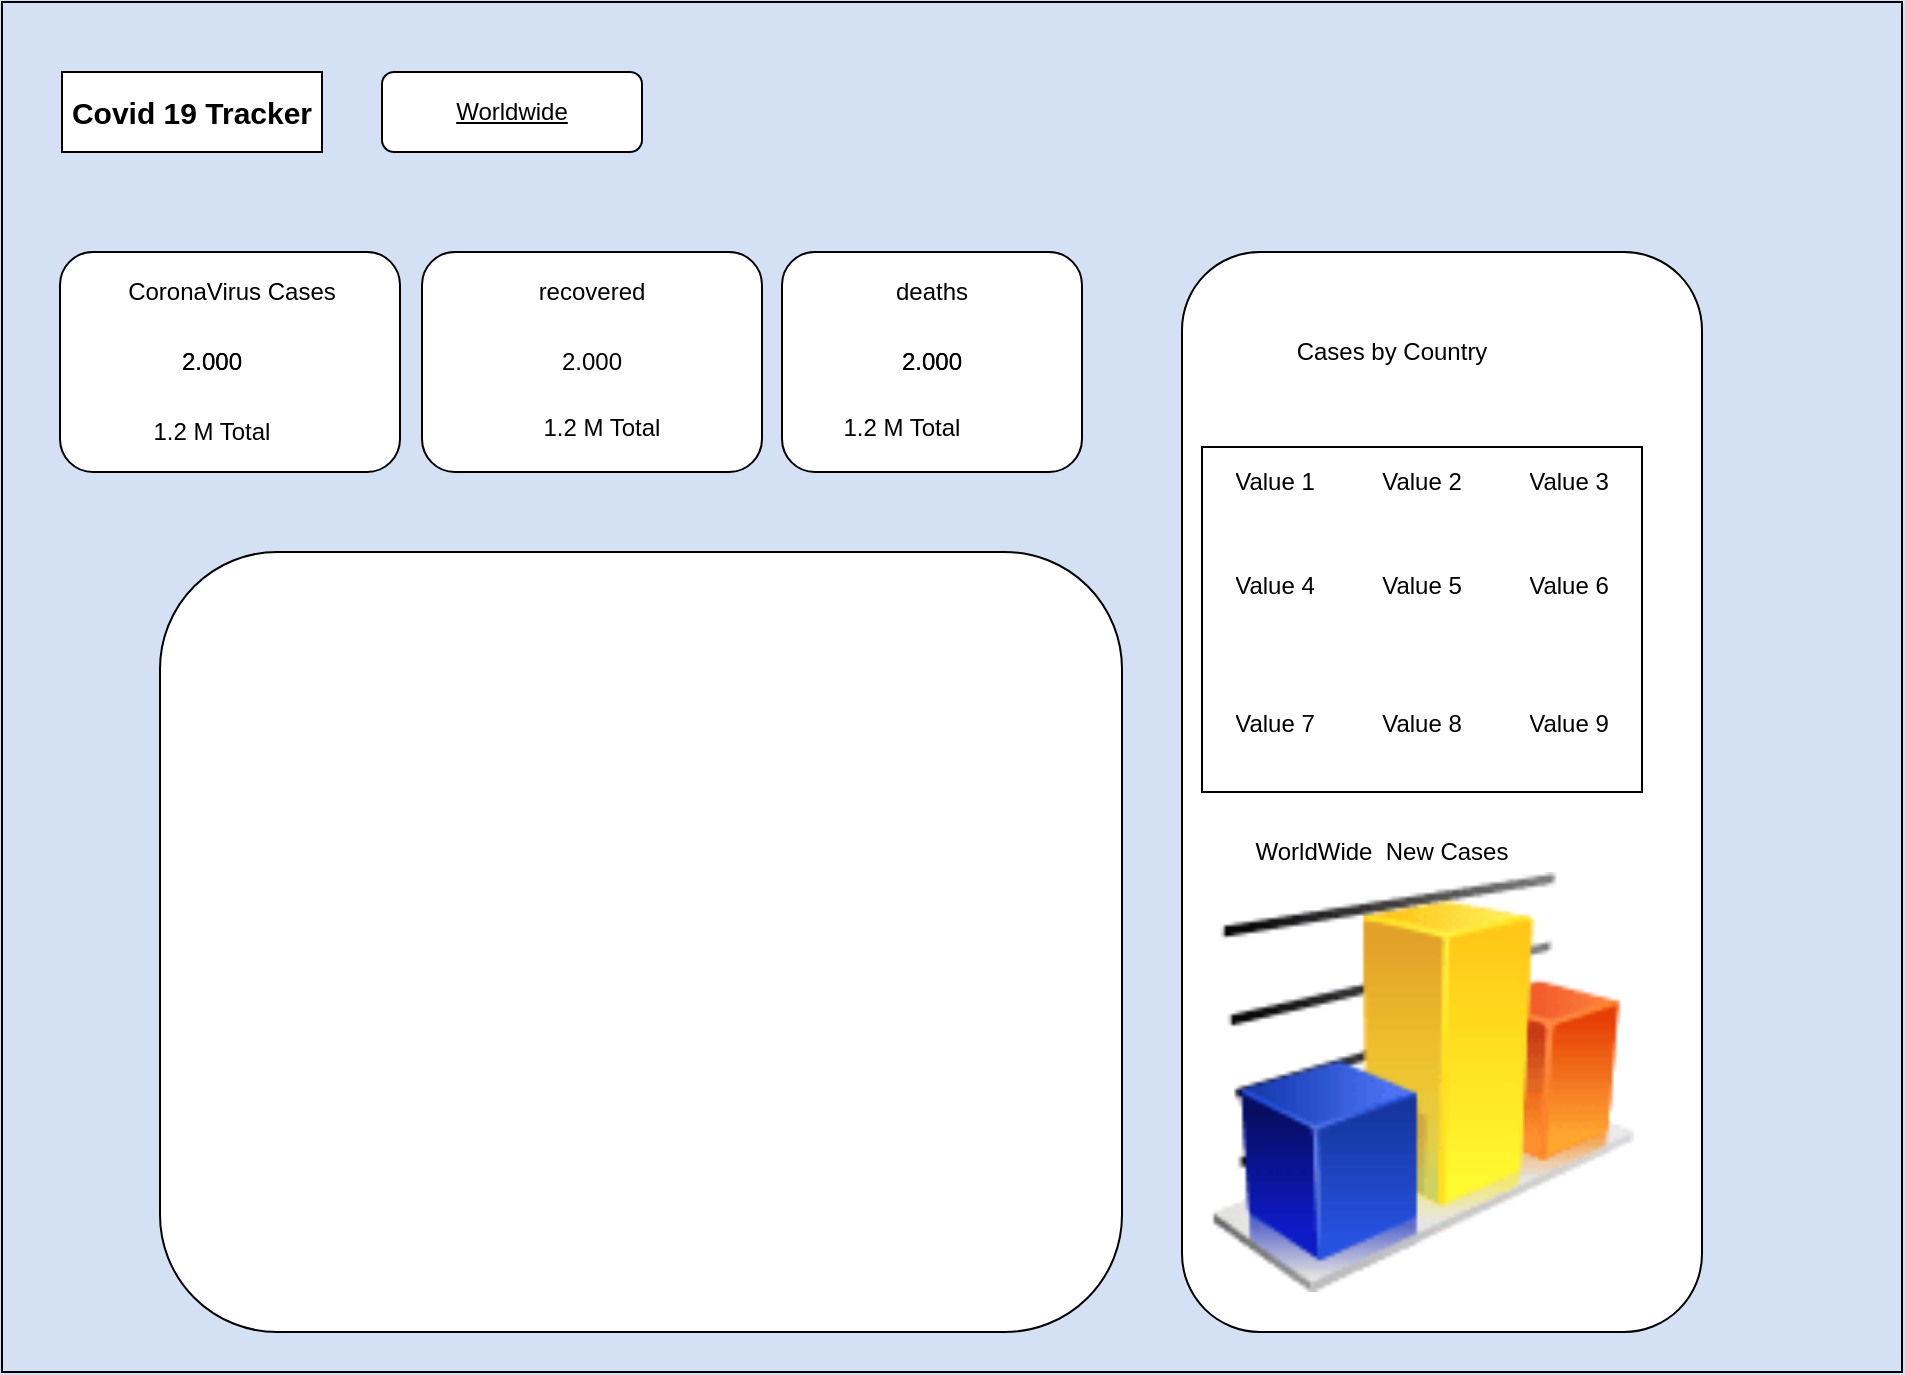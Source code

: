 <mxfile version="14.1.7" type="github">
  <diagram id="C5RBs43oDa-KdzZeNtuy" name="Page-1">
    <mxGraphModel dx="644" dy="533" grid="1" gridSize="10" guides="1" tooltips="1" connect="1" arrows="1" fold="1" page="1" pageScale="1" pageWidth="827" pageHeight="1169" background="#D4E1F5" math="0" shadow="0">
      <root>
        <mxCell id="WIyWlLk6GJQsqaUBKTNV-0" />
        <mxCell id="WIyWlLk6GJQsqaUBKTNV-1" parent="WIyWlLk6GJQsqaUBKTNV-0" />
        <mxCell id="MkvDkvvttbe9MnteuLk_-0" value="" style="rounded=1;whiteSpace=wrap;html=1;arcSize=0;fillColor=#D4E1F5;" vertex="1" parent="WIyWlLk6GJQsqaUBKTNV-1">
          <mxGeometry x="300" y="55" width="950" height="685" as="geometry" />
        </mxCell>
        <mxCell id="MkvDkvvttbe9MnteuLk_-1" value="&lt;font style=&quot;font-size: 15px&quot;&gt;&lt;b&gt;Covid 19 Tracker&lt;/b&gt;&lt;/font&gt;" style="rounded=0;whiteSpace=wrap;html=1;" vertex="1" parent="WIyWlLk6GJQsqaUBKTNV-1">
          <mxGeometry x="330" y="90" width="130" height="40" as="geometry" />
        </mxCell>
        <mxCell id="MkvDkvvttbe9MnteuLk_-2" value="&lt;u&gt;Worldwide&lt;/u&gt;" style="rounded=1;whiteSpace=wrap;html=1;" vertex="1" parent="WIyWlLk6GJQsqaUBKTNV-1">
          <mxGeometry x="490" y="90" width="130" height="40" as="geometry" />
        </mxCell>
        <mxCell id="MkvDkvvttbe9MnteuLk_-11" value="" style="rounded=1;whiteSpace=wrap;html=1;" vertex="1" parent="WIyWlLk6GJQsqaUBKTNV-1">
          <mxGeometry x="690" y="180" width="150" height="110" as="geometry" />
        </mxCell>
        <mxCell id="MkvDkvvttbe9MnteuLk_-12" value="CoronaVirus Cases" style="text;html=1;strokeColor=none;fillColor=none;align=center;verticalAlign=middle;whiteSpace=wrap;rounded=0;" vertex="1" parent="WIyWlLk6GJQsqaUBKTNV-1">
          <mxGeometry x="530" y="190" width="130" height="20" as="geometry" />
        </mxCell>
        <mxCell id="MkvDkvvttbe9MnteuLk_-13" value="2.000" style="text;html=1;strokeColor=none;fillColor=none;align=center;verticalAlign=middle;whiteSpace=wrap;rounded=0;" vertex="1" parent="WIyWlLk6GJQsqaUBKTNV-1">
          <mxGeometry x="540" y="225" width="40" height="20" as="geometry" />
        </mxCell>
        <mxCell id="MkvDkvvttbe9MnteuLk_-14" value="1.2 M Total" style="text;html=1;strokeColor=none;fillColor=none;align=center;verticalAlign=middle;whiteSpace=wrap;rounded=0;" vertex="1" parent="WIyWlLk6GJQsqaUBKTNV-1">
          <mxGeometry x="530" y="260" width="70" height="20" as="geometry" />
        </mxCell>
        <mxCell id="MkvDkvvttbe9MnteuLk_-15" value="CoronaVirus Cases" style="text;html=1;strokeColor=none;fillColor=none;align=center;verticalAlign=middle;whiteSpace=wrap;rounded=0;" vertex="1" parent="WIyWlLk6GJQsqaUBKTNV-1">
          <mxGeometry x="340" y="190" width="130" height="20" as="geometry" />
        </mxCell>
        <mxCell id="MkvDkvvttbe9MnteuLk_-16" value="2.000" style="text;html=1;strokeColor=none;fillColor=none;align=center;verticalAlign=middle;whiteSpace=wrap;rounded=0;" vertex="1" parent="WIyWlLk6GJQsqaUBKTNV-1">
          <mxGeometry x="350" y="225" width="40" height="20" as="geometry" />
        </mxCell>
        <mxCell id="MkvDkvvttbe9MnteuLk_-17" value="1.2 M Total" style="text;html=1;strokeColor=none;fillColor=none;align=center;verticalAlign=middle;whiteSpace=wrap;rounded=0;" vertex="1" parent="WIyWlLk6GJQsqaUBKTNV-1">
          <mxGeometry x="340" y="260" width="70" height="20" as="geometry" />
        </mxCell>
        <mxCell id="MkvDkvvttbe9MnteuLk_-18" value="" style="rounded=1;whiteSpace=wrap;html=1;" vertex="1" parent="WIyWlLk6GJQsqaUBKTNV-1">
          <mxGeometry x="510" y="180" width="170" height="110" as="geometry" />
        </mxCell>
        <mxCell id="MkvDkvvttbe9MnteuLk_-20" value="recovered" style="text;html=1;strokeColor=none;fillColor=none;align=center;verticalAlign=middle;whiteSpace=wrap;rounded=0;" vertex="1" parent="WIyWlLk6GJQsqaUBKTNV-1">
          <mxGeometry x="530" y="190" width="130" height="20" as="geometry" />
        </mxCell>
        <mxCell id="MkvDkvvttbe9MnteuLk_-22" value="2.000" style="text;html=1;strokeColor=none;fillColor=none;align=center;verticalAlign=middle;whiteSpace=wrap;rounded=0;" vertex="1" parent="WIyWlLk6GJQsqaUBKTNV-1">
          <mxGeometry x="575" y="225" width="40" height="20" as="geometry" />
        </mxCell>
        <mxCell id="MkvDkvvttbe9MnteuLk_-23" value="1.2 M Total" style="text;html=1;strokeColor=none;fillColor=none;align=center;verticalAlign=middle;whiteSpace=wrap;rounded=0;" vertex="1" parent="WIyWlLk6GJQsqaUBKTNV-1">
          <mxGeometry x="565" y="257.5" width="70" height="20" as="geometry" />
        </mxCell>
        <mxCell id="MkvDkvvttbe9MnteuLk_-24" value="deaths" style="text;html=1;strokeColor=none;fillColor=none;align=center;verticalAlign=middle;whiteSpace=wrap;rounded=0;" vertex="1" parent="WIyWlLk6GJQsqaUBKTNV-1">
          <mxGeometry x="700" y="190" width="130" height="20" as="geometry" />
        </mxCell>
        <mxCell id="MkvDkvvttbe9MnteuLk_-25" value="2.000" style="text;html=1;strokeColor=none;fillColor=none;align=center;verticalAlign=middle;whiteSpace=wrap;rounded=0;" vertex="1" parent="WIyWlLk6GJQsqaUBKTNV-1">
          <mxGeometry x="745" y="225" width="40" height="20" as="geometry" />
        </mxCell>
        <mxCell id="MkvDkvvttbe9MnteuLk_-26" value="2.000" style="text;html=1;strokeColor=none;fillColor=none;align=center;verticalAlign=middle;whiteSpace=wrap;rounded=0;" vertex="1" parent="WIyWlLk6GJQsqaUBKTNV-1">
          <mxGeometry x="745" y="225" width="40" height="20" as="geometry" />
        </mxCell>
        <mxCell id="MkvDkvvttbe9MnteuLk_-27" value="1.2 M Total" style="text;html=1;strokeColor=none;fillColor=none;align=center;verticalAlign=middle;whiteSpace=wrap;rounded=0;" vertex="1" parent="WIyWlLk6GJQsqaUBKTNV-1">
          <mxGeometry x="715" y="257.5" width="70" height="20" as="geometry" />
        </mxCell>
        <mxCell id="MkvDkvvttbe9MnteuLk_-29" value="" style="rounded=1;whiteSpace=wrap;html=1;" vertex="1" parent="WIyWlLk6GJQsqaUBKTNV-1">
          <mxGeometry x="329" y="180" width="170" height="110" as="geometry" />
        </mxCell>
        <mxCell id="MkvDkvvttbe9MnteuLk_-30" value="CoronaVirus Cases" style="text;html=1;strokeColor=none;fillColor=none;align=center;verticalAlign=middle;whiteSpace=wrap;rounded=0;" vertex="1" parent="WIyWlLk6GJQsqaUBKTNV-1">
          <mxGeometry x="350" y="190" width="130" height="20" as="geometry" />
        </mxCell>
        <mxCell id="MkvDkvvttbe9MnteuLk_-31" value="2.000" style="text;html=1;strokeColor=none;fillColor=none;align=center;verticalAlign=middle;whiteSpace=wrap;rounded=0;" vertex="1" parent="WIyWlLk6GJQsqaUBKTNV-1">
          <mxGeometry x="385" y="225" width="40" height="20" as="geometry" />
        </mxCell>
        <mxCell id="MkvDkvvttbe9MnteuLk_-32" value="2.000" style="text;html=1;strokeColor=none;fillColor=none;align=center;verticalAlign=middle;whiteSpace=wrap;rounded=0;" vertex="1" parent="WIyWlLk6GJQsqaUBKTNV-1">
          <mxGeometry x="385" y="225" width="40" height="20" as="geometry" />
        </mxCell>
        <mxCell id="MkvDkvvttbe9MnteuLk_-33" value="1.2 M Total" style="text;html=1;strokeColor=none;fillColor=none;align=center;verticalAlign=middle;whiteSpace=wrap;rounded=0;" vertex="1" parent="WIyWlLk6GJQsqaUBKTNV-1">
          <mxGeometry x="370" y="260" width="70" height="20" as="geometry" />
        </mxCell>
        <mxCell id="MkvDkvvttbe9MnteuLk_-34" value="" style="rounded=1;whiteSpace=wrap;html=1;" vertex="1" parent="WIyWlLk6GJQsqaUBKTNV-1">
          <mxGeometry x="379" y="330" width="481" height="390" as="geometry" />
        </mxCell>
        <mxCell id="MkvDkvvttbe9MnteuLk_-35" value="" style="shape=image;html=1;verticalAlign=top;verticalLabelPosition=bottom;labelBackgroundColor=#ffffff;imageAspect=0;aspect=fixed;image=https://cdn2.iconfinder.com/data/icons/social-media-2259/512/google-128.png" vertex="1" parent="WIyWlLk6GJQsqaUBKTNV-1">
          <mxGeometry x="552" y="461" width="128" height="128" as="geometry" />
        </mxCell>
        <mxCell id="MkvDkvvttbe9MnteuLk_-36" value="" style="rounded=1;whiteSpace=wrap;html=1;" vertex="1" parent="WIyWlLk6GJQsqaUBKTNV-1">
          <mxGeometry x="890" y="180" width="260" height="540" as="geometry" />
        </mxCell>
        <mxCell id="MkvDkvvttbe9MnteuLk_-37" value="" style="image;html=1;image=img/lib/clip_art/finance/Graph_128x128.png" vertex="1" parent="WIyWlLk6GJQsqaUBKTNV-1">
          <mxGeometry x="900" y="490" width="220" height="210" as="geometry" />
        </mxCell>
        <mxCell id="MkvDkvvttbe9MnteuLk_-39" value="Cases by Country" style="text;html=1;strokeColor=none;fillColor=none;align=center;verticalAlign=middle;whiteSpace=wrap;rounded=0;" vertex="1" parent="WIyWlLk6GJQsqaUBKTNV-1">
          <mxGeometry x="920" y="220" width="150" height="20" as="geometry" />
        </mxCell>
        <mxCell id="MkvDkvvttbe9MnteuLk_-40" value="WorldWide&amp;nbsp; New Cases" style="text;html=1;strokeColor=none;fillColor=none;align=center;verticalAlign=middle;whiteSpace=wrap;rounded=0;" vertex="1" parent="WIyWlLk6GJQsqaUBKTNV-1">
          <mxGeometry x="920" y="470" width="140" height="20" as="geometry" />
        </mxCell>
        <mxCell id="MkvDkvvttbe9MnteuLk_-51" value="" style="shape=table;html=1;whiteSpace=wrap;startSize=0;container=1;collapsible=0;childLayout=tableLayout;columnLines=0;rowLines=0;fillColor=none;" vertex="1" parent="WIyWlLk6GJQsqaUBKTNV-1">
          <mxGeometry x="900" y="277.5" width="220" height="172.5" as="geometry" />
        </mxCell>
        <mxCell id="MkvDkvvttbe9MnteuLk_-52" value="" style="shape=partialRectangle;html=1;whiteSpace=wrap;collapsible=0;dropTarget=0;pointerEvents=0;fillColor=none;top=0;left=0;bottom=0;right=0;points=[[0,0.5],[1,0.5]];portConstraint=eastwest;" vertex="1" parent="MkvDkvvttbe9MnteuLk_-51">
          <mxGeometry width="220" height="35" as="geometry" />
        </mxCell>
        <mxCell id="MkvDkvvttbe9MnteuLk_-53" value="Value 1" style="shape=partialRectangle;html=1;whiteSpace=wrap;connectable=0;fillColor=none;top=0;left=0;bottom=0;right=0;overflow=hidden;" vertex="1" parent="MkvDkvvttbe9MnteuLk_-52">
          <mxGeometry width="73" height="35" as="geometry" />
        </mxCell>
        <mxCell id="MkvDkvvttbe9MnteuLk_-54" value="Value 2" style="shape=partialRectangle;html=1;whiteSpace=wrap;connectable=0;fillColor=none;top=0;left=0;bottom=0;right=0;overflow=hidden;" vertex="1" parent="MkvDkvvttbe9MnteuLk_-52">
          <mxGeometry x="73" width="74" height="35" as="geometry" />
        </mxCell>
        <mxCell id="MkvDkvvttbe9MnteuLk_-55" value="Value 3" style="shape=partialRectangle;html=1;whiteSpace=wrap;connectable=0;fillColor=none;top=0;left=0;bottom=0;right=0;overflow=hidden;" vertex="1" parent="MkvDkvvttbe9MnteuLk_-52">
          <mxGeometry x="147" width="73" height="35" as="geometry" />
        </mxCell>
        <mxCell id="MkvDkvvttbe9MnteuLk_-56" value="" style="shape=partialRectangle;html=1;whiteSpace=wrap;collapsible=0;dropTarget=0;pointerEvents=0;fillColor=none;top=0;left=0;bottom=0;right=0;points=[[0,0.5],[1,0.5]];portConstraint=eastwest;" vertex="1" parent="MkvDkvvttbe9MnteuLk_-51">
          <mxGeometry y="35" width="220" height="69" as="geometry" />
        </mxCell>
        <mxCell id="MkvDkvvttbe9MnteuLk_-57" value="Value 4" style="shape=partialRectangle;html=1;whiteSpace=wrap;connectable=0;fillColor=none;top=0;left=0;bottom=0;right=0;overflow=hidden;" vertex="1" parent="MkvDkvvttbe9MnteuLk_-56">
          <mxGeometry width="73" height="69" as="geometry" />
        </mxCell>
        <mxCell id="MkvDkvvttbe9MnteuLk_-58" value="Value 5" style="shape=partialRectangle;html=1;whiteSpace=wrap;connectable=0;fillColor=none;top=0;left=0;bottom=0;right=0;overflow=hidden;" vertex="1" parent="MkvDkvvttbe9MnteuLk_-56">
          <mxGeometry x="73" width="74" height="69" as="geometry" />
        </mxCell>
        <mxCell id="MkvDkvvttbe9MnteuLk_-59" value="Value 6" style="shape=partialRectangle;html=1;whiteSpace=wrap;connectable=0;fillColor=none;top=0;left=0;bottom=0;right=0;overflow=hidden;" vertex="1" parent="MkvDkvvttbe9MnteuLk_-56">
          <mxGeometry x="147" width="73" height="69" as="geometry" />
        </mxCell>
        <mxCell id="MkvDkvvttbe9MnteuLk_-60" value="" style="shape=partialRectangle;html=1;whiteSpace=wrap;collapsible=0;dropTarget=0;pointerEvents=0;fillColor=none;top=0;left=0;bottom=0;right=0;points=[[0,0.5],[1,0.5]];portConstraint=eastwest;" vertex="1" parent="MkvDkvvttbe9MnteuLk_-51">
          <mxGeometry y="104" width="220" height="69" as="geometry" />
        </mxCell>
        <mxCell id="MkvDkvvttbe9MnteuLk_-61" value="Value 7" style="shape=partialRectangle;html=1;whiteSpace=wrap;connectable=0;fillColor=none;top=0;left=0;bottom=0;right=0;overflow=hidden;" vertex="1" parent="MkvDkvvttbe9MnteuLk_-60">
          <mxGeometry width="73" height="69" as="geometry" />
        </mxCell>
        <mxCell id="MkvDkvvttbe9MnteuLk_-62" value="Value 8" style="shape=partialRectangle;html=1;whiteSpace=wrap;connectable=0;fillColor=none;top=0;left=0;bottom=0;right=0;overflow=hidden;" vertex="1" parent="MkvDkvvttbe9MnteuLk_-60">
          <mxGeometry x="73" width="74" height="69" as="geometry" />
        </mxCell>
        <mxCell id="MkvDkvvttbe9MnteuLk_-63" value="Value 9" style="shape=partialRectangle;html=1;whiteSpace=wrap;connectable=0;fillColor=none;top=0;left=0;bottom=0;right=0;overflow=hidden;" vertex="1" parent="MkvDkvvttbe9MnteuLk_-60">
          <mxGeometry x="147" width="73" height="69" as="geometry" />
        </mxCell>
      </root>
    </mxGraphModel>
  </diagram>
</mxfile>
